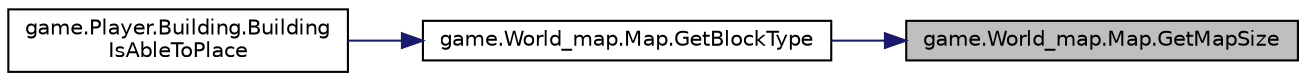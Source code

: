 digraph "game.World_map.Map.GetMapSize"
{
 // LATEX_PDF_SIZE
  edge [fontname="Helvetica",fontsize="10",labelfontname="Helvetica",labelfontsize="10"];
  node [fontname="Helvetica",fontsize="10",shape=record];
  rankdir="RL";
  Node1 [label="game.World_map.Map.GetMapSize",height=0.2,width=0.4,color="black", fillcolor="grey75", style="filled", fontcolor="black",tooltip=" "];
  Node1 -> Node2 [dir="back",color="midnightblue",fontsize="10",style="solid"];
  Node2 [label="game.World_map.Map.GetBlockType",height=0.2,width=0.4,color="black", fillcolor="white", style="filled",URL="$classgame_1_1_world__map_1_1_map.html#a22f87e7f0bceeec0d3bf548191b507aa",tooltip="Метод для возращения типа блока. Ищет тип блока от координат курсора."];
  Node2 -> Node3 [dir="back",color="midnightblue",fontsize="10",style="solid"];
  Node3 [label="game.Player.Building.Building\lIsAbleToPlace",height=0.2,width=0.4,color="black", fillcolor="white", style="filled",URL="$classgame_1_1_player_1_1_building.html#abe6f874c0d6db9c96d10ffa751970e83",tooltip="Проверяет, соблюдены ли условия для размещения обьекта класса Building на игровой карте param mouseCo..."];
}
